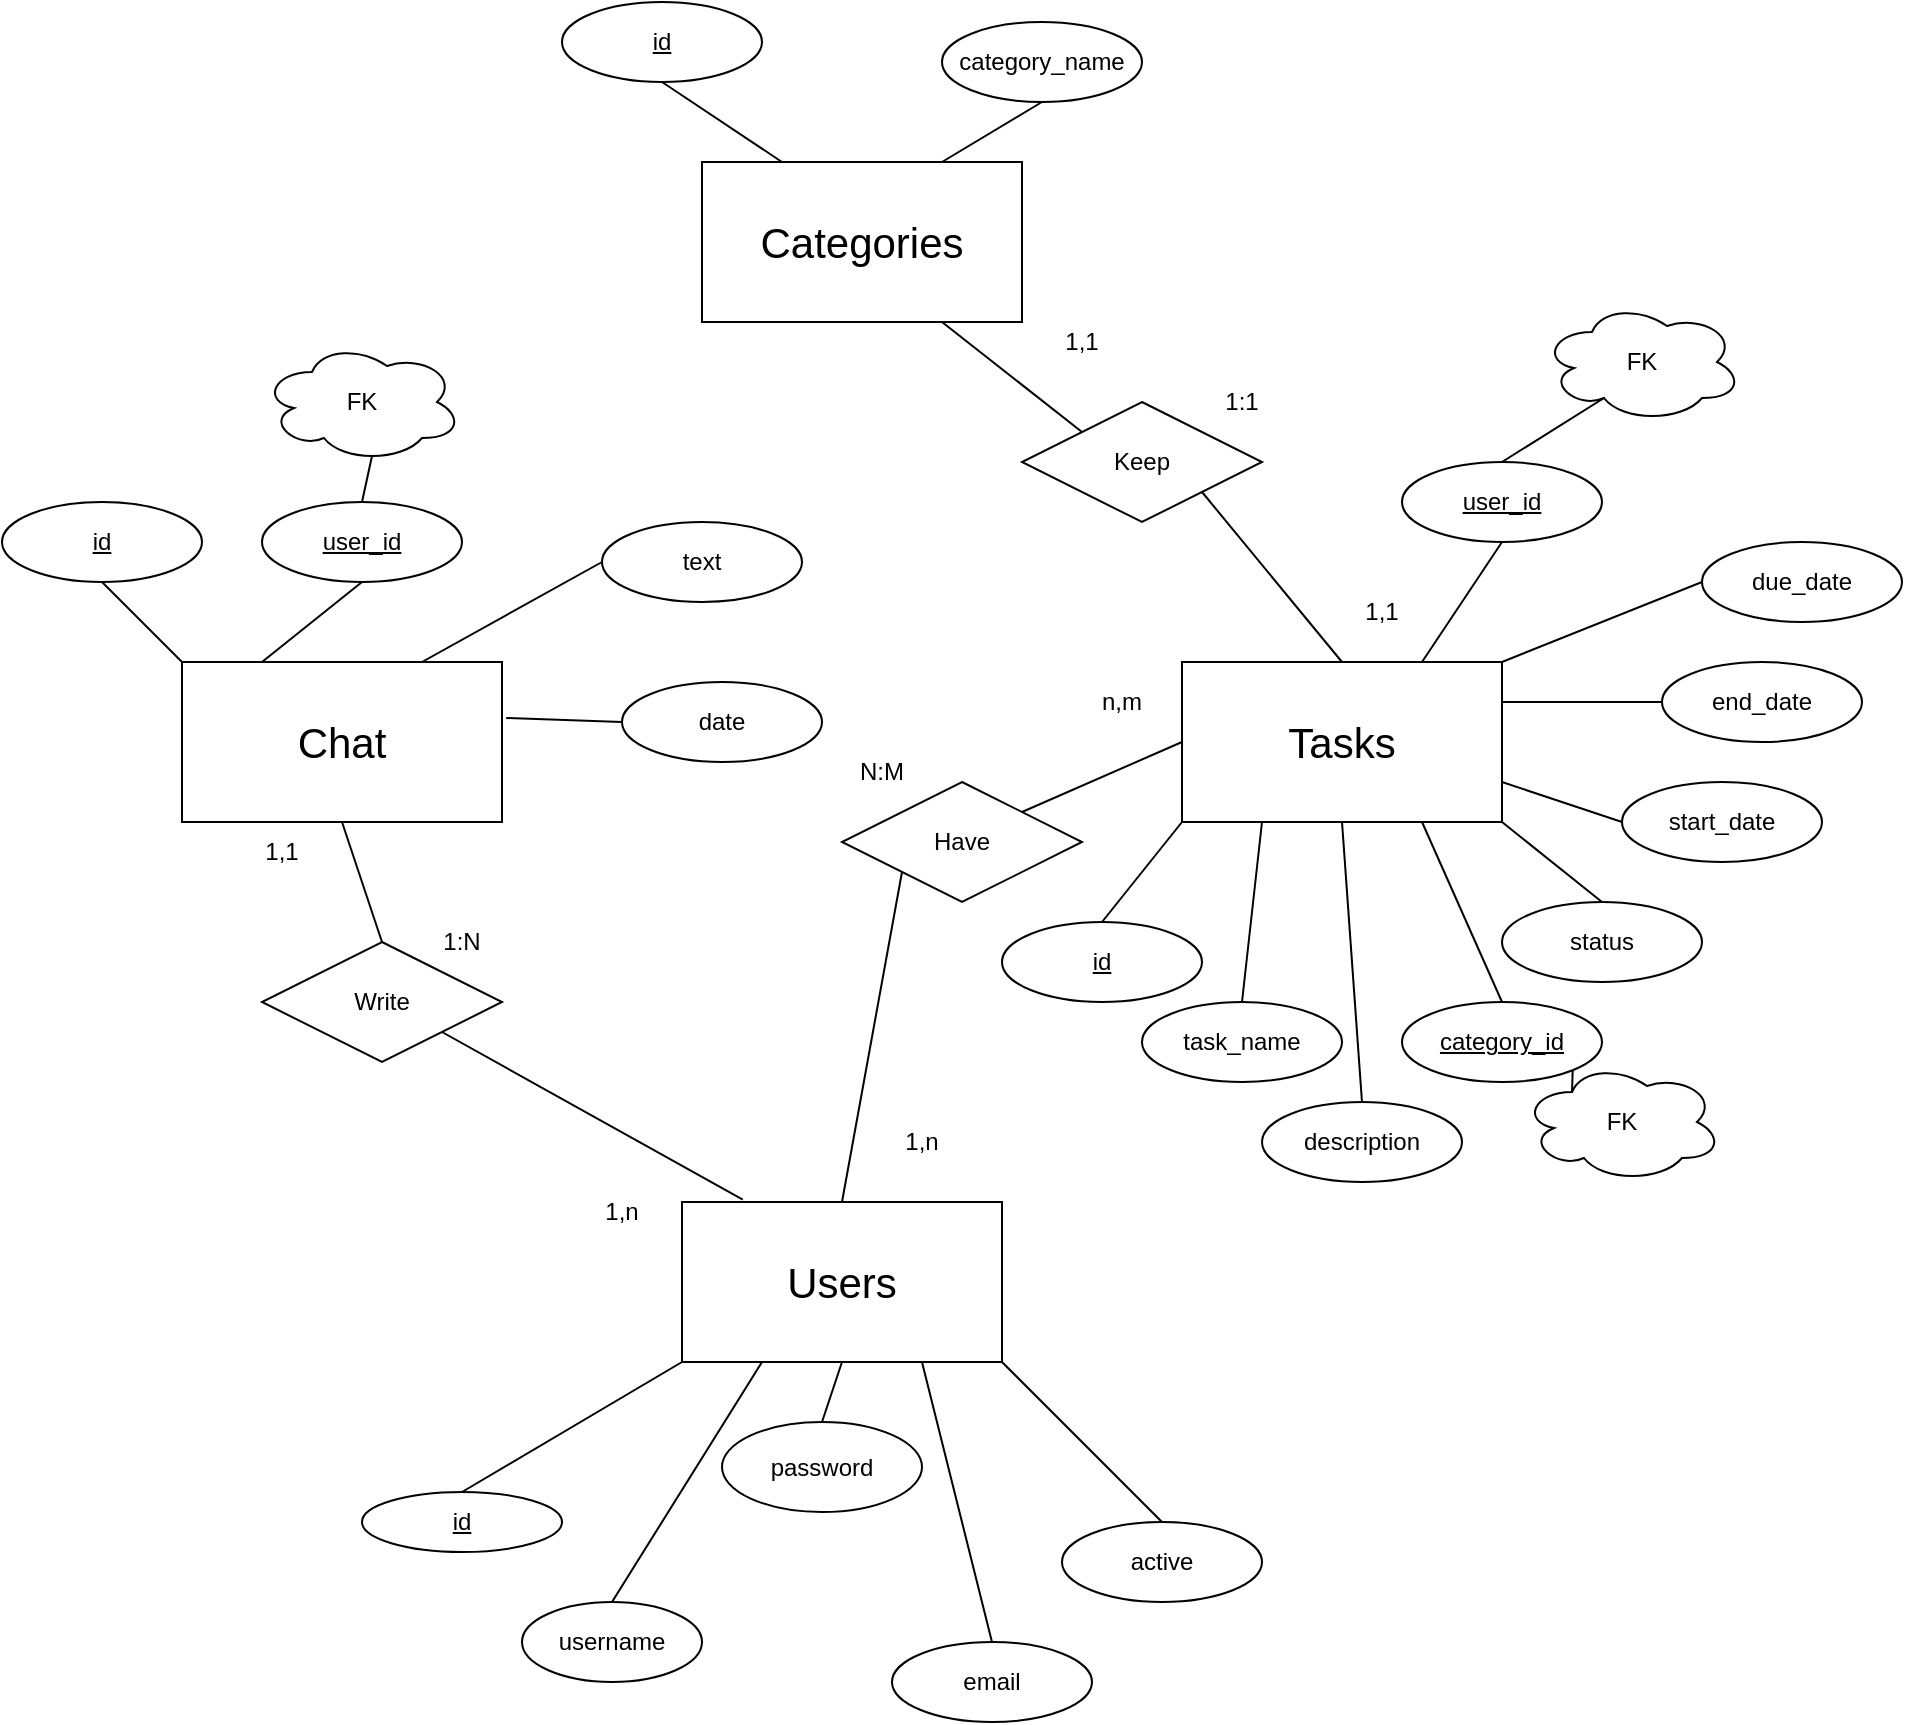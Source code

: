 <mxfile version="22.1.3" type="device">
  <diagram id="R2lEEEUBdFMjLlhIrx00" name="Page-1">
    <mxGraphModel dx="2759" dy="2064" grid="1" gridSize="10" guides="1" tooltips="1" connect="1" arrows="1" fold="1" page="1" pageScale="1" pageWidth="850" pageHeight="1100" math="0" shadow="0" extFonts="Permanent Marker^https://fonts.googleapis.com/css?family=Permanent+Marker">
      <root>
        <mxCell id="0" />
        <mxCell id="1" parent="0" />
        <mxCell id="y7zlb-hDQrZ5OiGACak9-3" value="&lt;font style=&quot;font-size: 21px;&quot;&gt;Users&lt;/font&gt;" style="whiteSpace=wrap;html=1;align=center;" vertex="1" parent="1">
          <mxGeometry x="320" y="-120" width="160" height="80" as="geometry" />
        </mxCell>
        <mxCell id="y7zlb-hDQrZ5OiGACak9-4" value="id" style="ellipse;whiteSpace=wrap;html=1;align=center;fontStyle=4;" vertex="1" parent="1">
          <mxGeometry x="160" y="25" width="100" height="30" as="geometry" />
        </mxCell>
        <mxCell id="y7zlb-hDQrZ5OiGACak9-5" value="" style="endArrow=none;html=1;rounded=0;exitX=0.5;exitY=0;exitDx=0;exitDy=0;entryX=0;entryY=1;entryDx=0;entryDy=0;" edge="1" parent="1" source="y7zlb-hDQrZ5OiGACak9-4" target="y7zlb-hDQrZ5OiGACak9-3">
          <mxGeometry relative="1" as="geometry">
            <mxPoint x="340" y="-260" as="sourcePoint" />
            <mxPoint x="500" y="-260" as="targetPoint" />
          </mxGeometry>
        </mxCell>
        <mxCell id="y7zlb-hDQrZ5OiGACak9-6" value="username" style="ellipse;whiteSpace=wrap;html=1;align=center;" vertex="1" parent="1">
          <mxGeometry x="240" y="80" width="90" height="40" as="geometry" />
        </mxCell>
        <mxCell id="y7zlb-hDQrZ5OiGACak9-7" value="" style="endArrow=none;html=1;rounded=0;exitX=0.25;exitY=1;exitDx=0;exitDy=0;entryX=0.5;entryY=0;entryDx=0;entryDy=0;" edge="1" parent="1" source="y7zlb-hDQrZ5OiGACak9-3" target="y7zlb-hDQrZ5OiGACak9-6">
          <mxGeometry relative="1" as="geometry">
            <mxPoint x="340" y="-260" as="sourcePoint" />
            <mxPoint x="500" y="-260" as="targetPoint" />
          </mxGeometry>
        </mxCell>
        <mxCell id="y7zlb-hDQrZ5OiGACak9-8" value="email" style="ellipse;whiteSpace=wrap;html=1;align=center;" vertex="1" parent="1">
          <mxGeometry x="425" y="100" width="100" height="40" as="geometry" />
        </mxCell>
        <mxCell id="y7zlb-hDQrZ5OiGACak9-9" value="password" style="ellipse;whiteSpace=wrap;html=1;align=center;" vertex="1" parent="1">
          <mxGeometry x="340" y="-10" width="100" height="45" as="geometry" />
        </mxCell>
        <mxCell id="y7zlb-hDQrZ5OiGACak9-10" value="" style="endArrow=none;html=1;rounded=0;exitX=0.5;exitY=1;exitDx=0;exitDy=0;entryX=0.5;entryY=0;entryDx=0;entryDy=0;" edge="1" parent="1" source="y7zlb-hDQrZ5OiGACak9-3" target="y7zlb-hDQrZ5OiGACak9-9">
          <mxGeometry relative="1" as="geometry">
            <mxPoint x="340" y="-260" as="sourcePoint" />
            <mxPoint x="500" y="-260" as="targetPoint" />
          </mxGeometry>
        </mxCell>
        <mxCell id="y7zlb-hDQrZ5OiGACak9-11" value="" style="endArrow=none;html=1;rounded=0;exitX=0.75;exitY=1;exitDx=0;exitDy=0;entryX=0.5;entryY=0;entryDx=0;entryDy=0;" edge="1" parent="1" source="y7zlb-hDQrZ5OiGACak9-3" target="y7zlb-hDQrZ5OiGACak9-8">
          <mxGeometry relative="1" as="geometry">
            <mxPoint x="340" y="-260" as="sourcePoint" />
            <mxPoint x="500" y="-260" as="targetPoint" />
          </mxGeometry>
        </mxCell>
        <mxCell id="y7zlb-hDQrZ5OiGACak9-12" value="&lt;font style=&quot;font-size: 21px;&quot;&gt;Tasks&lt;/font&gt;" style="whiteSpace=wrap;html=1;align=center;" vertex="1" parent="1">
          <mxGeometry x="570" y="-390" width="160" height="80" as="geometry" />
        </mxCell>
        <mxCell id="y7zlb-hDQrZ5OiGACak9-14" value="" style="endArrow=none;html=1;rounded=0;exitX=0;exitY=1;exitDx=0;exitDy=0;entryX=0.5;entryY=0;entryDx=0;entryDy=0;" edge="1" parent="1" source="y7zlb-hDQrZ5OiGACak9-12" target="y7zlb-hDQrZ5OiGACak9-13">
          <mxGeometry relative="1" as="geometry">
            <mxPoint x="340" y="-270" as="sourcePoint" />
            <mxPoint x="500" y="-270" as="targetPoint" />
          </mxGeometry>
        </mxCell>
        <mxCell id="y7zlb-hDQrZ5OiGACak9-15" value="task_name" style="ellipse;whiteSpace=wrap;html=1;align=center;" vertex="1" parent="1">
          <mxGeometry x="550" y="-220" width="100" height="40" as="geometry" />
        </mxCell>
        <mxCell id="y7zlb-hDQrZ5OiGACak9-16" value="" style="endArrow=none;html=1;rounded=0;entryX=0.25;entryY=1;entryDx=0;entryDy=0;exitX=0.5;exitY=0;exitDx=0;exitDy=0;" edge="1" parent="1" source="y7zlb-hDQrZ5OiGACak9-15" target="y7zlb-hDQrZ5OiGACak9-12">
          <mxGeometry relative="1" as="geometry">
            <mxPoint x="340" y="-270" as="sourcePoint" />
            <mxPoint x="500" y="-270" as="targetPoint" />
          </mxGeometry>
        </mxCell>
        <mxCell id="y7zlb-hDQrZ5OiGACak9-17" value="description" style="ellipse;whiteSpace=wrap;html=1;align=center;" vertex="1" parent="1">
          <mxGeometry x="610" y="-170" width="100" height="40" as="geometry" />
        </mxCell>
        <mxCell id="y7zlb-hDQrZ5OiGACak9-18" value="" style="endArrow=none;html=1;rounded=0;entryX=0.5;entryY=1;entryDx=0;entryDy=0;exitX=0.5;exitY=0;exitDx=0;exitDy=0;" edge="1" parent="1" source="y7zlb-hDQrZ5OiGACak9-17" target="y7zlb-hDQrZ5OiGACak9-12">
          <mxGeometry relative="1" as="geometry">
            <mxPoint x="340" y="-270" as="sourcePoint" />
            <mxPoint x="500" y="-270" as="targetPoint" />
          </mxGeometry>
        </mxCell>
        <mxCell id="y7zlb-hDQrZ5OiGACak9-21" value="" style="endArrow=none;html=1;rounded=0;entryX=0.75;entryY=1;entryDx=0;entryDy=0;exitX=0.5;exitY=0;exitDx=0;exitDy=0;" edge="1" parent="1" source="y7zlb-hDQrZ5OiGACak9-39" target="y7zlb-hDQrZ5OiGACak9-12">
          <mxGeometry relative="1" as="geometry">
            <mxPoint x="600" y="-280" as="sourcePoint" />
            <mxPoint x="500" y="-270" as="targetPoint" />
          </mxGeometry>
        </mxCell>
        <mxCell id="y7zlb-hDQrZ5OiGACak9-25" value="status" style="ellipse;whiteSpace=wrap;html=1;align=center;" vertex="1" parent="1">
          <mxGeometry x="730" y="-270" width="100" height="40" as="geometry" />
        </mxCell>
        <mxCell id="y7zlb-hDQrZ5OiGACak9-26" value="" style="endArrow=none;html=1;rounded=0;exitX=1;exitY=1;exitDx=0;exitDy=0;entryX=0.5;entryY=0;entryDx=0;entryDy=0;" edge="1" parent="1" source="y7zlb-hDQrZ5OiGACak9-12" target="y7zlb-hDQrZ5OiGACak9-25">
          <mxGeometry relative="1" as="geometry">
            <mxPoint x="340" y="-270" as="sourcePoint" />
            <mxPoint x="500" y="-270" as="targetPoint" />
          </mxGeometry>
        </mxCell>
        <mxCell id="y7zlb-hDQrZ5OiGACak9-27" value="due_date" style="ellipse;whiteSpace=wrap;html=1;align=center;" vertex="1" parent="1">
          <mxGeometry x="830" y="-450" width="100" height="40" as="geometry" />
        </mxCell>
        <mxCell id="y7zlb-hDQrZ5OiGACak9-28" value="end_date" style="ellipse;whiteSpace=wrap;html=1;align=center;" vertex="1" parent="1">
          <mxGeometry x="810" y="-390" width="100" height="40" as="geometry" />
        </mxCell>
        <mxCell id="y7zlb-hDQrZ5OiGACak9-29" value="start_date" style="ellipse;whiteSpace=wrap;html=1;align=center;" vertex="1" parent="1">
          <mxGeometry x="790" y="-330" width="100" height="40" as="geometry" />
        </mxCell>
        <mxCell id="y7zlb-hDQrZ5OiGACak9-30" value="" style="endArrow=none;html=1;rounded=0;exitX=1;exitY=0.75;exitDx=0;exitDy=0;entryX=0;entryY=0.5;entryDx=0;entryDy=0;" edge="1" parent="1" source="y7zlb-hDQrZ5OiGACak9-12" target="y7zlb-hDQrZ5OiGACak9-29">
          <mxGeometry relative="1" as="geometry">
            <mxPoint x="340" y="-270" as="sourcePoint" />
            <mxPoint x="500" y="-270" as="targetPoint" />
          </mxGeometry>
        </mxCell>
        <mxCell id="y7zlb-hDQrZ5OiGACak9-31" value="" style="endArrow=none;html=1;rounded=0;exitX=1;exitY=0.25;exitDx=0;exitDy=0;entryX=0;entryY=0.5;entryDx=0;entryDy=0;" edge="1" parent="1" source="y7zlb-hDQrZ5OiGACak9-12" target="y7zlb-hDQrZ5OiGACak9-28">
          <mxGeometry relative="1" as="geometry">
            <mxPoint x="340" y="-270" as="sourcePoint" />
            <mxPoint x="500" y="-270" as="targetPoint" />
          </mxGeometry>
        </mxCell>
        <mxCell id="y7zlb-hDQrZ5OiGACak9-32" value="" style="endArrow=none;html=1;rounded=0;exitX=1;exitY=0;exitDx=0;exitDy=0;entryX=0;entryY=0.5;entryDx=0;entryDy=0;" edge="1" parent="1" source="y7zlb-hDQrZ5OiGACak9-12" target="y7zlb-hDQrZ5OiGACak9-27">
          <mxGeometry relative="1" as="geometry">
            <mxPoint x="340" y="-270" as="sourcePoint" />
            <mxPoint x="500" y="-270" as="targetPoint" />
          </mxGeometry>
        </mxCell>
        <mxCell id="y7zlb-hDQrZ5OiGACak9-37" value="" style="endArrow=none;html=1;rounded=0;exitX=0.75;exitY=0;exitDx=0;exitDy=0;entryX=0.5;entryY=1;entryDx=0;entryDy=0;" edge="1" parent="1" source="y7zlb-hDQrZ5OiGACak9-12" target="y7zlb-hDQrZ5OiGACak9-42">
          <mxGeometry relative="1" as="geometry">
            <mxPoint x="340" y="-270" as="sourcePoint" />
            <mxPoint x="590" y="-500" as="targetPoint" />
          </mxGeometry>
        </mxCell>
        <mxCell id="y7zlb-hDQrZ5OiGACak9-38" value="&lt;font style=&quot;font-size: 21px;&quot;&gt;Categories&lt;/font&gt;" style="whiteSpace=wrap;html=1;align=center;" vertex="1" parent="1">
          <mxGeometry x="330" y="-640" width="160" height="80" as="geometry" />
        </mxCell>
        <mxCell id="y7zlb-hDQrZ5OiGACak9-39" value="&lt;u&gt;category_id&lt;/u&gt;" style="ellipse;whiteSpace=wrap;html=1;align=center;" vertex="1" parent="1">
          <mxGeometry x="680" y="-220" width="100" height="40" as="geometry" />
        </mxCell>
        <mxCell id="y7zlb-hDQrZ5OiGACak9-40" value="FK" style="ellipse;shape=cloud;whiteSpace=wrap;html=1;align=center;" vertex="1" parent="1">
          <mxGeometry x="740" y="-190" width="100" height="60" as="geometry" />
        </mxCell>
        <mxCell id="y7zlb-hDQrZ5OiGACak9-41" value="" style="endArrow=none;html=1;rounded=0;exitX=1;exitY=1;exitDx=0;exitDy=0;entryX=0.25;entryY=0.25;entryDx=0;entryDy=0;entryPerimeter=0;" edge="1" parent="1" source="y7zlb-hDQrZ5OiGACak9-39" target="y7zlb-hDQrZ5OiGACak9-40">
          <mxGeometry relative="1" as="geometry">
            <mxPoint x="340" y="-370" as="sourcePoint" />
            <mxPoint x="500" y="-370" as="targetPoint" />
          </mxGeometry>
        </mxCell>
        <mxCell id="y7zlb-hDQrZ5OiGACak9-42" value="&lt;u&gt;user_id&lt;/u&gt;" style="ellipse;whiteSpace=wrap;html=1;align=center;" vertex="1" parent="1">
          <mxGeometry x="680" y="-490" width="100" height="40" as="geometry" />
        </mxCell>
        <mxCell id="y7zlb-hDQrZ5OiGACak9-44" value="FK" style="ellipse;shape=cloud;whiteSpace=wrap;html=1;align=center;" vertex="1" parent="1">
          <mxGeometry x="750" y="-570" width="100" height="60" as="geometry" />
        </mxCell>
        <mxCell id="y7zlb-hDQrZ5OiGACak9-45" value="" style="endArrow=none;html=1;rounded=0;exitX=0.5;exitY=0;exitDx=0;exitDy=0;entryX=0.31;entryY=0.8;entryDx=0;entryDy=0;entryPerimeter=0;" edge="1" parent="1" source="y7zlb-hDQrZ5OiGACak9-42" target="y7zlb-hDQrZ5OiGACak9-44">
          <mxGeometry relative="1" as="geometry">
            <mxPoint x="340" y="-370" as="sourcePoint" />
            <mxPoint x="500" y="-370" as="targetPoint" />
          </mxGeometry>
        </mxCell>
        <mxCell id="y7zlb-hDQrZ5OiGACak9-46" value="id" style="ellipse;whiteSpace=wrap;html=1;align=center;fontStyle=4;" vertex="1" parent="1">
          <mxGeometry x="260" y="-720" width="100" height="40" as="geometry" />
        </mxCell>
        <mxCell id="y7zlb-hDQrZ5OiGACak9-47" value="category_name" style="ellipse;whiteSpace=wrap;html=1;align=center;" vertex="1" parent="1">
          <mxGeometry x="450" y="-710" width="100" height="40" as="geometry" />
        </mxCell>
        <mxCell id="y7zlb-hDQrZ5OiGACak9-48" value="" style="endArrow=none;html=1;rounded=0;exitX=0.5;exitY=1;exitDx=0;exitDy=0;entryX=0.25;entryY=0;entryDx=0;entryDy=0;" edge="1" parent="1" source="y7zlb-hDQrZ5OiGACak9-46" target="y7zlb-hDQrZ5OiGACak9-38">
          <mxGeometry relative="1" as="geometry">
            <mxPoint x="340" y="-570" as="sourcePoint" />
            <mxPoint x="500" y="-570" as="targetPoint" />
          </mxGeometry>
        </mxCell>
        <mxCell id="y7zlb-hDQrZ5OiGACak9-49" value="" style="endArrow=none;html=1;rounded=0;exitX=0.5;exitY=1;exitDx=0;exitDy=0;entryX=0.75;entryY=0;entryDx=0;entryDy=0;" edge="1" parent="1" source="y7zlb-hDQrZ5OiGACak9-47" target="y7zlb-hDQrZ5OiGACak9-38">
          <mxGeometry relative="1" as="geometry">
            <mxPoint x="340" y="-570" as="sourcePoint" />
            <mxPoint x="500" y="-570" as="targetPoint" />
          </mxGeometry>
        </mxCell>
        <mxCell id="y7zlb-hDQrZ5OiGACak9-50" value="&lt;font style=&quot;font-size: 21px;&quot;&gt;Chat&lt;/font&gt;" style="whiteSpace=wrap;html=1;align=center;" vertex="1" parent="1">
          <mxGeometry x="70" y="-390" width="160" height="80" as="geometry" />
        </mxCell>
        <mxCell id="y7zlb-hDQrZ5OiGACak9-51" value="active" style="ellipse;whiteSpace=wrap;html=1;align=center;" vertex="1" parent="1">
          <mxGeometry x="510" y="40" width="100" height="40" as="geometry" />
        </mxCell>
        <mxCell id="y7zlb-hDQrZ5OiGACak9-52" value="" style="endArrow=none;html=1;rounded=0;exitX=1;exitY=1;exitDx=0;exitDy=0;entryX=0.5;entryY=0;entryDx=0;entryDy=0;" edge="1" parent="1" source="y7zlb-hDQrZ5OiGACak9-3" target="y7zlb-hDQrZ5OiGACak9-51">
          <mxGeometry relative="1" as="geometry">
            <mxPoint x="340" y="-280" as="sourcePoint" />
            <mxPoint x="500" y="-280" as="targetPoint" />
          </mxGeometry>
        </mxCell>
        <mxCell id="y7zlb-hDQrZ5OiGACak9-13" value="id" style="ellipse;whiteSpace=wrap;html=1;align=center;fontStyle=4;" vertex="1" parent="1">
          <mxGeometry x="480" y="-260" width="100" height="40" as="geometry" />
        </mxCell>
        <mxCell id="y7zlb-hDQrZ5OiGACak9-54" value="id" style="ellipse;whiteSpace=wrap;html=1;align=center;fontStyle=4;" vertex="1" parent="1">
          <mxGeometry x="-20" y="-470" width="100" height="40" as="geometry" />
        </mxCell>
        <mxCell id="y7zlb-hDQrZ5OiGACak9-55" value="" style="endArrow=none;html=1;rounded=0;exitX=0.5;exitY=1;exitDx=0;exitDy=0;entryX=0;entryY=0;entryDx=0;entryDy=0;" edge="1" parent="1" source="y7zlb-hDQrZ5OiGACak9-54" target="y7zlb-hDQrZ5OiGACak9-50">
          <mxGeometry relative="1" as="geometry">
            <mxPoint x="340" y="-350" as="sourcePoint" />
            <mxPoint x="500" y="-350" as="targetPoint" />
          </mxGeometry>
        </mxCell>
        <mxCell id="y7zlb-hDQrZ5OiGACak9-56" value="&lt;u&gt;user_id&lt;/u&gt;" style="ellipse;whiteSpace=wrap;html=1;align=center;" vertex="1" parent="1">
          <mxGeometry x="110" y="-470" width="100" height="40" as="geometry" />
        </mxCell>
        <mxCell id="y7zlb-hDQrZ5OiGACak9-57" value="" style="endArrow=none;html=1;rounded=0;exitX=0.25;exitY=0;exitDx=0;exitDy=0;entryX=0.5;entryY=1;entryDx=0;entryDy=0;" edge="1" parent="1" source="y7zlb-hDQrZ5OiGACak9-50" target="y7zlb-hDQrZ5OiGACak9-56">
          <mxGeometry relative="1" as="geometry">
            <mxPoint x="340" y="-350" as="sourcePoint" />
            <mxPoint x="500" y="-350" as="targetPoint" />
          </mxGeometry>
        </mxCell>
        <mxCell id="y7zlb-hDQrZ5OiGACak9-58" value="FK" style="ellipse;shape=cloud;whiteSpace=wrap;html=1;align=center;" vertex="1" parent="1">
          <mxGeometry x="110" y="-550" width="100" height="60" as="geometry" />
        </mxCell>
        <mxCell id="y7zlb-hDQrZ5OiGACak9-59" value="" style="endArrow=none;html=1;rounded=0;exitX=0.5;exitY=0;exitDx=0;exitDy=0;entryX=0.55;entryY=0.95;entryDx=0;entryDy=0;entryPerimeter=0;" edge="1" parent="1" source="y7zlb-hDQrZ5OiGACak9-56" target="y7zlb-hDQrZ5OiGACak9-58">
          <mxGeometry relative="1" as="geometry">
            <mxPoint x="340" y="-350" as="sourcePoint" />
            <mxPoint x="500" y="-350" as="targetPoint" />
          </mxGeometry>
        </mxCell>
        <mxCell id="y7zlb-hDQrZ5OiGACak9-60" value="date" style="ellipse;whiteSpace=wrap;html=1;align=center;" vertex="1" parent="1">
          <mxGeometry x="290" y="-380" width="100" height="40" as="geometry" />
        </mxCell>
        <mxCell id="y7zlb-hDQrZ5OiGACak9-61" value="text" style="ellipse;whiteSpace=wrap;html=1;align=center;" vertex="1" parent="1">
          <mxGeometry x="280" y="-460" width="100" height="40" as="geometry" />
        </mxCell>
        <mxCell id="y7zlb-hDQrZ5OiGACak9-62" value="" style="endArrow=none;html=1;rounded=0;exitX=0.75;exitY=0;exitDx=0;exitDy=0;entryX=0;entryY=0.5;entryDx=0;entryDy=0;" edge="1" parent="1" source="y7zlb-hDQrZ5OiGACak9-50" target="y7zlb-hDQrZ5OiGACak9-61">
          <mxGeometry relative="1" as="geometry">
            <mxPoint x="340" y="-350" as="sourcePoint" />
            <mxPoint x="500" y="-350" as="targetPoint" />
          </mxGeometry>
        </mxCell>
        <mxCell id="y7zlb-hDQrZ5OiGACak9-63" value="" style="endArrow=none;html=1;rounded=0;exitX=1.013;exitY=0.35;exitDx=0;exitDy=0;exitPerimeter=0;entryX=0;entryY=0.5;entryDx=0;entryDy=0;" edge="1" parent="1" source="y7zlb-hDQrZ5OiGACak9-50" target="y7zlb-hDQrZ5OiGACak9-60">
          <mxGeometry relative="1" as="geometry">
            <mxPoint x="340" y="-350" as="sourcePoint" />
            <mxPoint x="500" y="-350" as="targetPoint" />
          </mxGeometry>
        </mxCell>
        <mxCell id="y7zlb-hDQrZ5OiGACak9-64" value="Have" style="shape=rhombus;perimeter=rhombusPerimeter;whiteSpace=wrap;html=1;align=center;" vertex="1" parent="1">
          <mxGeometry x="400" y="-330" width="120" height="60" as="geometry" />
        </mxCell>
        <mxCell id="y7zlb-hDQrZ5OiGACak9-65" value="" style="endArrow=none;html=1;rounded=0;exitX=0.5;exitY=0;exitDx=0;exitDy=0;entryX=0;entryY=1;entryDx=0;entryDy=0;" edge="1" parent="1" source="y7zlb-hDQrZ5OiGACak9-3" target="y7zlb-hDQrZ5OiGACak9-64">
          <mxGeometry relative="1" as="geometry">
            <mxPoint x="340" y="-250" as="sourcePoint" />
            <mxPoint x="500" y="-250" as="targetPoint" />
          </mxGeometry>
        </mxCell>
        <mxCell id="y7zlb-hDQrZ5OiGACak9-66" value="" style="endArrow=none;html=1;rounded=0;exitX=1;exitY=0;exitDx=0;exitDy=0;entryX=0;entryY=0.5;entryDx=0;entryDy=0;" edge="1" parent="1" source="y7zlb-hDQrZ5OiGACak9-64" target="y7zlb-hDQrZ5OiGACak9-12">
          <mxGeometry relative="1" as="geometry">
            <mxPoint x="340" y="-250" as="sourcePoint" />
            <mxPoint x="500" y="-250" as="targetPoint" />
          </mxGeometry>
        </mxCell>
        <mxCell id="y7zlb-hDQrZ5OiGACak9-67" value="Write" style="shape=rhombus;perimeter=rhombusPerimeter;whiteSpace=wrap;html=1;align=center;" vertex="1" parent="1">
          <mxGeometry x="110" y="-250" width="120" height="60" as="geometry" />
        </mxCell>
        <mxCell id="y7zlb-hDQrZ5OiGACak9-68" value="" style="endArrow=none;html=1;rounded=0;exitX=0.19;exitY=-0.015;exitDx=0;exitDy=0;exitPerimeter=0;entryX=1;entryY=1;entryDx=0;entryDy=0;" edge="1" parent="1" source="y7zlb-hDQrZ5OiGACak9-3" target="y7zlb-hDQrZ5OiGACak9-67">
          <mxGeometry relative="1" as="geometry">
            <mxPoint x="340" y="-250" as="sourcePoint" />
            <mxPoint x="500" y="-250" as="targetPoint" />
          </mxGeometry>
        </mxCell>
        <mxCell id="y7zlb-hDQrZ5OiGACak9-69" value="" style="endArrow=none;html=1;rounded=0;exitX=0.5;exitY=0;exitDx=0;exitDy=0;entryX=0.5;entryY=1;entryDx=0;entryDy=0;" edge="1" parent="1" source="y7zlb-hDQrZ5OiGACak9-67" target="y7zlb-hDQrZ5OiGACak9-50">
          <mxGeometry relative="1" as="geometry">
            <mxPoint x="340" y="-250" as="sourcePoint" />
            <mxPoint x="500" y="-250" as="targetPoint" />
          </mxGeometry>
        </mxCell>
        <mxCell id="y7zlb-hDQrZ5OiGACak9-70" value="Keep" style="shape=rhombus;perimeter=rhombusPerimeter;whiteSpace=wrap;html=1;align=center;" vertex="1" parent="1">
          <mxGeometry x="490" y="-520" width="120" height="60" as="geometry" />
        </mxCell>
        <mxCell id="y7zlb-hDQrZ5OiGACak9-71" value="" style="endArrow=none;html=1;rounded=0;exitX=0.75;exitY=1;exitDx=0;exitDy=0;entryX=0;entryY=0;entryDx=0;entryDy=0;" edge="1" parent="1" source="y7zlb-hDQrZ5OiGACak9-38" target="y7zlb-hDQrZ5OiGACak9-70">
          <mxGeometry relative="1" as="geometry">
            <mxPoint x="340" y="-450" as="sourcePoint" />
            <mxPoint x="500" y="-450" as="targetPoint" />
          </mxGeometry>
        </mxCell>
        <mxCell id="y7zlb-hDQrZ5OiGACak9-72" value="" style="endArrow=none;html=1;rounded=0;entryX=1;entryY=1;entryDx=0;entryDy=0;exitX=0.5;exitY=0;exitDx=0;exitDy=0;" edge="1" parent="1" source="y7zlb-hDQrZ5OiGACak9-12" target="y7zlb-hDQrZ5OiGACak9-70">
          <mxGeometry relative="1" as="geometry">
            <mxPoint x="340" y="-450" as="sourcePoint" />
            <mxPoint x="500" y="-450" as="targetPoint" />
          </mxGeometry>
        </mxCell>
        <mxCell id="y7zlb-hDQrZ5OiGACak9-73" value="1,1" style="text;html=1;strokeColor=none;fillColor=none;align=center;verticalAlign=middle;whiteSpace=wrap;rounded=0;" vertex="1" parent="1">
          <mxGeometry x="90" y="-310" width="60" height="30" as="geometry" />
        </mxCell>
        <mxCell id="y7zlb-hDQrZ5OiGACak9-74" value="1,n" style="text;html=1;strokeColor=none;fillColor=none;align=center;verticalAlign=middle;whiteSpace=wrap;rounded=0;" vertex="1" parent="1">
          <mxGeometry x="260" y="-130" width="60" height="30" as="geometry" />
        </mxCell>
        <mxCell id="y7zlb-hDQrZ5OiGACak9-75" value="1:N" style="text;html=1;strokeColor=none;fillColor=none;align=center;verticalAlign=middle;whiteSpace=wrap;rounded=0;" vertex="1" parent="1">
          <mxGeometry x="180" y="-265" width="60" height="30" as="geometry" />
        </mxCell>
        <mxCell id="y7zlb-hDQrZ5OiGACak9-76" value="1,n" style="text;html=1;strokeColor=none;fillColor=none;align=center;verticalAlign=middle;whiteSpace=wrap;rounded=0;" vertex="1" parent="1">
          <mxGeometry x="410" y="-165" width="60" height="30" as="geometry" />
        </mxCell>
        <mxCell id="y7zlb-hDQrZ5OiGACak9-77" value="n,m" style="text;html=1;strokeColor=none;fillColor=none;align=center;verticalAlign=middle;whiteSpace=wrap;rounded=0;" vertex="1" parent="1">
          <mxGeometry x="510" y="-385" width="60" height="30" as="geometry" />
        </mxCell>
        <mxCell id="y7zlb-hDQrZ5OiGACak9-78" value="N:M" style="text;html=1;strokeColor=none;fillColor=none;align=center;verticalAlign=middle;whiteSpace=wrap;rounded=0;" vertex="1" parent="1">
          <mxGeometry x="390" y="-350" width="60" height="30" as="geometry" />
        </mxCell>
        <mxCell id="y7zlb-hDQrZ5OiGACak9-79" value="1,1" style="text;html=1;strokeColor=none;fillColor=none;align=center;verticalAlign=middle;whiteSpace=wrap;rounded=0;" vertex="1" parent="1">
          <mxGeometry x="490" y="-565" width="60" height="30" as="geometry" />
        </mxCell>
        <mxCell id="y7zlb-hDQrZ5OiGACak9-80" value="1,1" style="text;html=1;strokeColor=none;fillColor=none;align=center;verticalAlign=middle;whiteSpace=wrap;rounded=0;" vertex="1" parent="1">
          <mxGeometry x="640" y="-430" width="60" height="30" as="geometry" />
        </mxCell>
        <mxCell id="y7zlb-hDQrZ5OiGACak9-81" value="1:1" style="text;html=1;strokeColor=none;fillColor=none;align=center;verticalAlign=middle;whiteSpace=wrap;rounded=0;" vertex="1" parent="1">
          <mxGeometry x="570" y="-535" width="60" height="30" as="geometry" />
        </mxCell>
      </root>
    </mxGraphModel>
  </diagram>
</mxfile>
